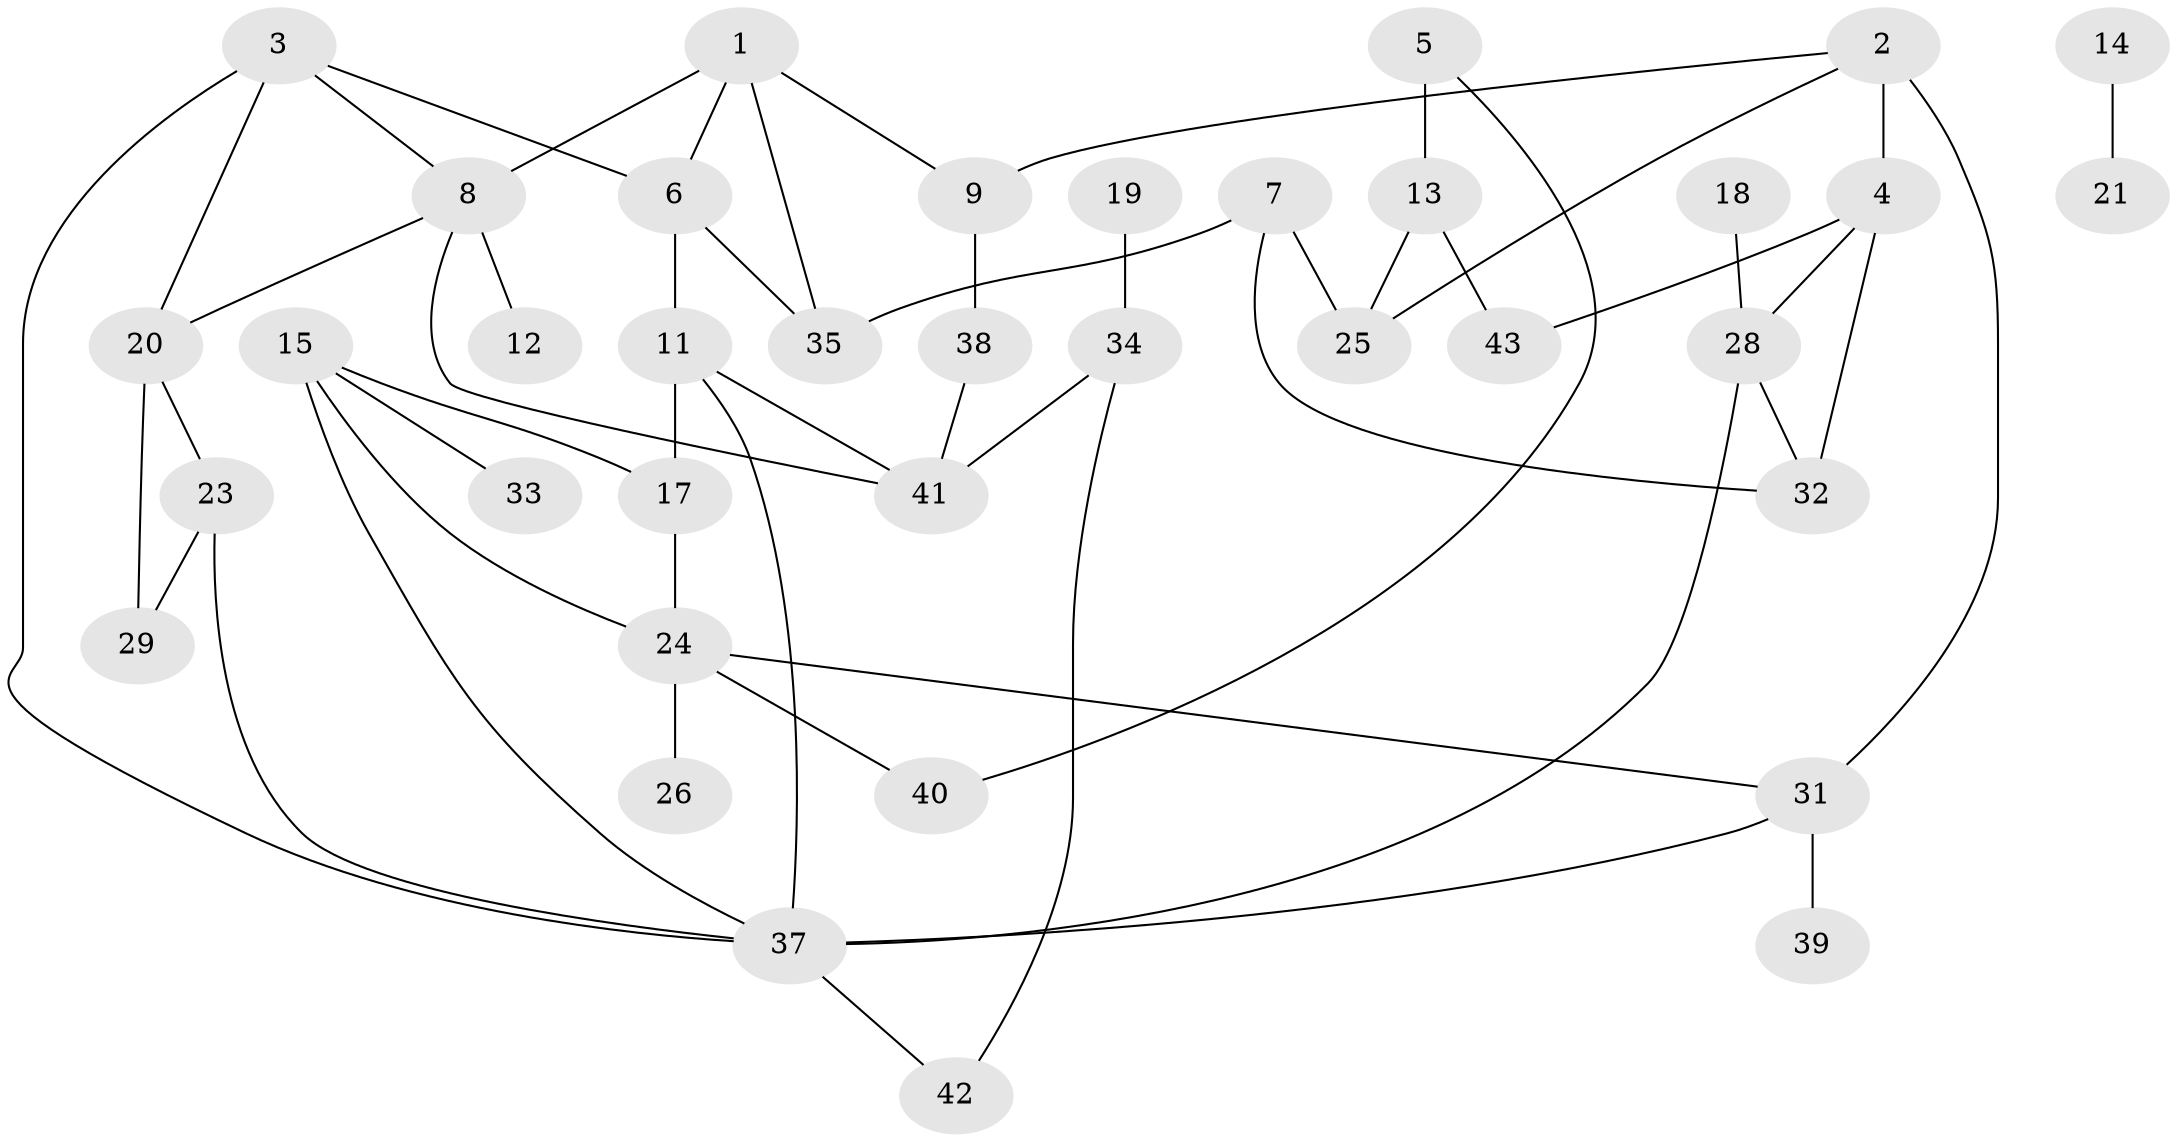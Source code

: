 // original degree distribution, {2: 0.313953488372093, 4: 0.12790697674418605, 3: 0.20930232558139536, 1: 0.23255813953488372, 0: 0.046511627906976744, 5: 0.06976744186046512}
// Generated by graph-tools (version 1.1) at 2025/33/03/09/25 02:33:41]
// undirected, 37 vertices, 54 edges
graph export_dot {
graph [start="1"]
  node [color=gray90,style=filled];
  1;
  2;
  3;
  4;
  5;
  6;
  7;
  8;
  9;
  11;
  12;
  13;
  14;
  15;
  17;
  18;
  19;
  20;
  21;
  23;
  24;
  25;
  26;
  28;
  29;
  31;
  32;
  33;
  34;
  35;
  37;
  38;
  39;
  40;
  41;
  42;
  43;
  1 -- 6 [weight=1.0];
  1 -- 8 [weight=1.0];
  1 -- 9 [weight=1.0];
  1 -- 35 [weight=1.0];
  2 -- 4 [weight=2.0];
  2 -- 9 [weight=1.0];
  2 -- 25 [weight=1.0];
  2 -- 31 [weight=1.0];
  3 -- 6 [weight=2.0];
  3 -- 8 [weight=1.0];
  3 -- 20 [weight=2.0];
  3 -- 37 [weight=1.0];
  4 -- 28 [weight=1.0];
  4 -- 32 [weight=1.0];
  4 -- 43 [weight=1.0];
  5 -- 13 [weight=2.0];
  5 -- 40 [weight=1.0];
  6 -- 11 [weight=1.0];
  6 -- 35 [weight=1.0];
  7 -- 25 [weight=1.0];
  7 -- 32 [weight=1.0];
  7 -- 35 [weight=1.0];
  8 -- 12 [weight=2.0];
  8 -- 20 [weight=1.0];
  8 -- 41 [weight=1.0];
  9 -- 38 [weight=1.0];
  11 -- 17 [weight=1.0];
  11 -- 37 [weight=1.0];
  11 -- 41 [weight=1.0];
  13 -- 25 [weight=2.0];
  13 -- 43 [weight=1.0];
  14 -- 21 [weight=1.0];
  15 -- 17 [weight=2.0];
  15 -- 24 [weight=1.0];
  15 -- 33 [weight=1.0];
  15 -- 37 [weight=1.0];
  17 -- 24 [weight=1.0];
  18 -- 28 [weight=1.0];
  19 -- 34 [weight=3.0];
  20 -- 23 [weight=1.0];
  20 -- 29 [weight=1.0];
  23 -- 29 [weight=1.0];
  23 -- 37 [weight=1.0];
  24 -- 26 [weight=1.0];
  24 -- 31 [weight=1.0];
  24 -- 40 [weight=1.0];
  28 -- 32 [weight=1.0];
  28 -- 37 [weight=1.0];
  31 -- 37 [weight=1.0];
  31 -- 39 [weight=1.0];
  34 -- 41 [weight=1.0];
  34 -- 42 [weight=1.0];
  37 -- 42 [weight=1.0];
  38 -- 41 [weight=1.0];
}
